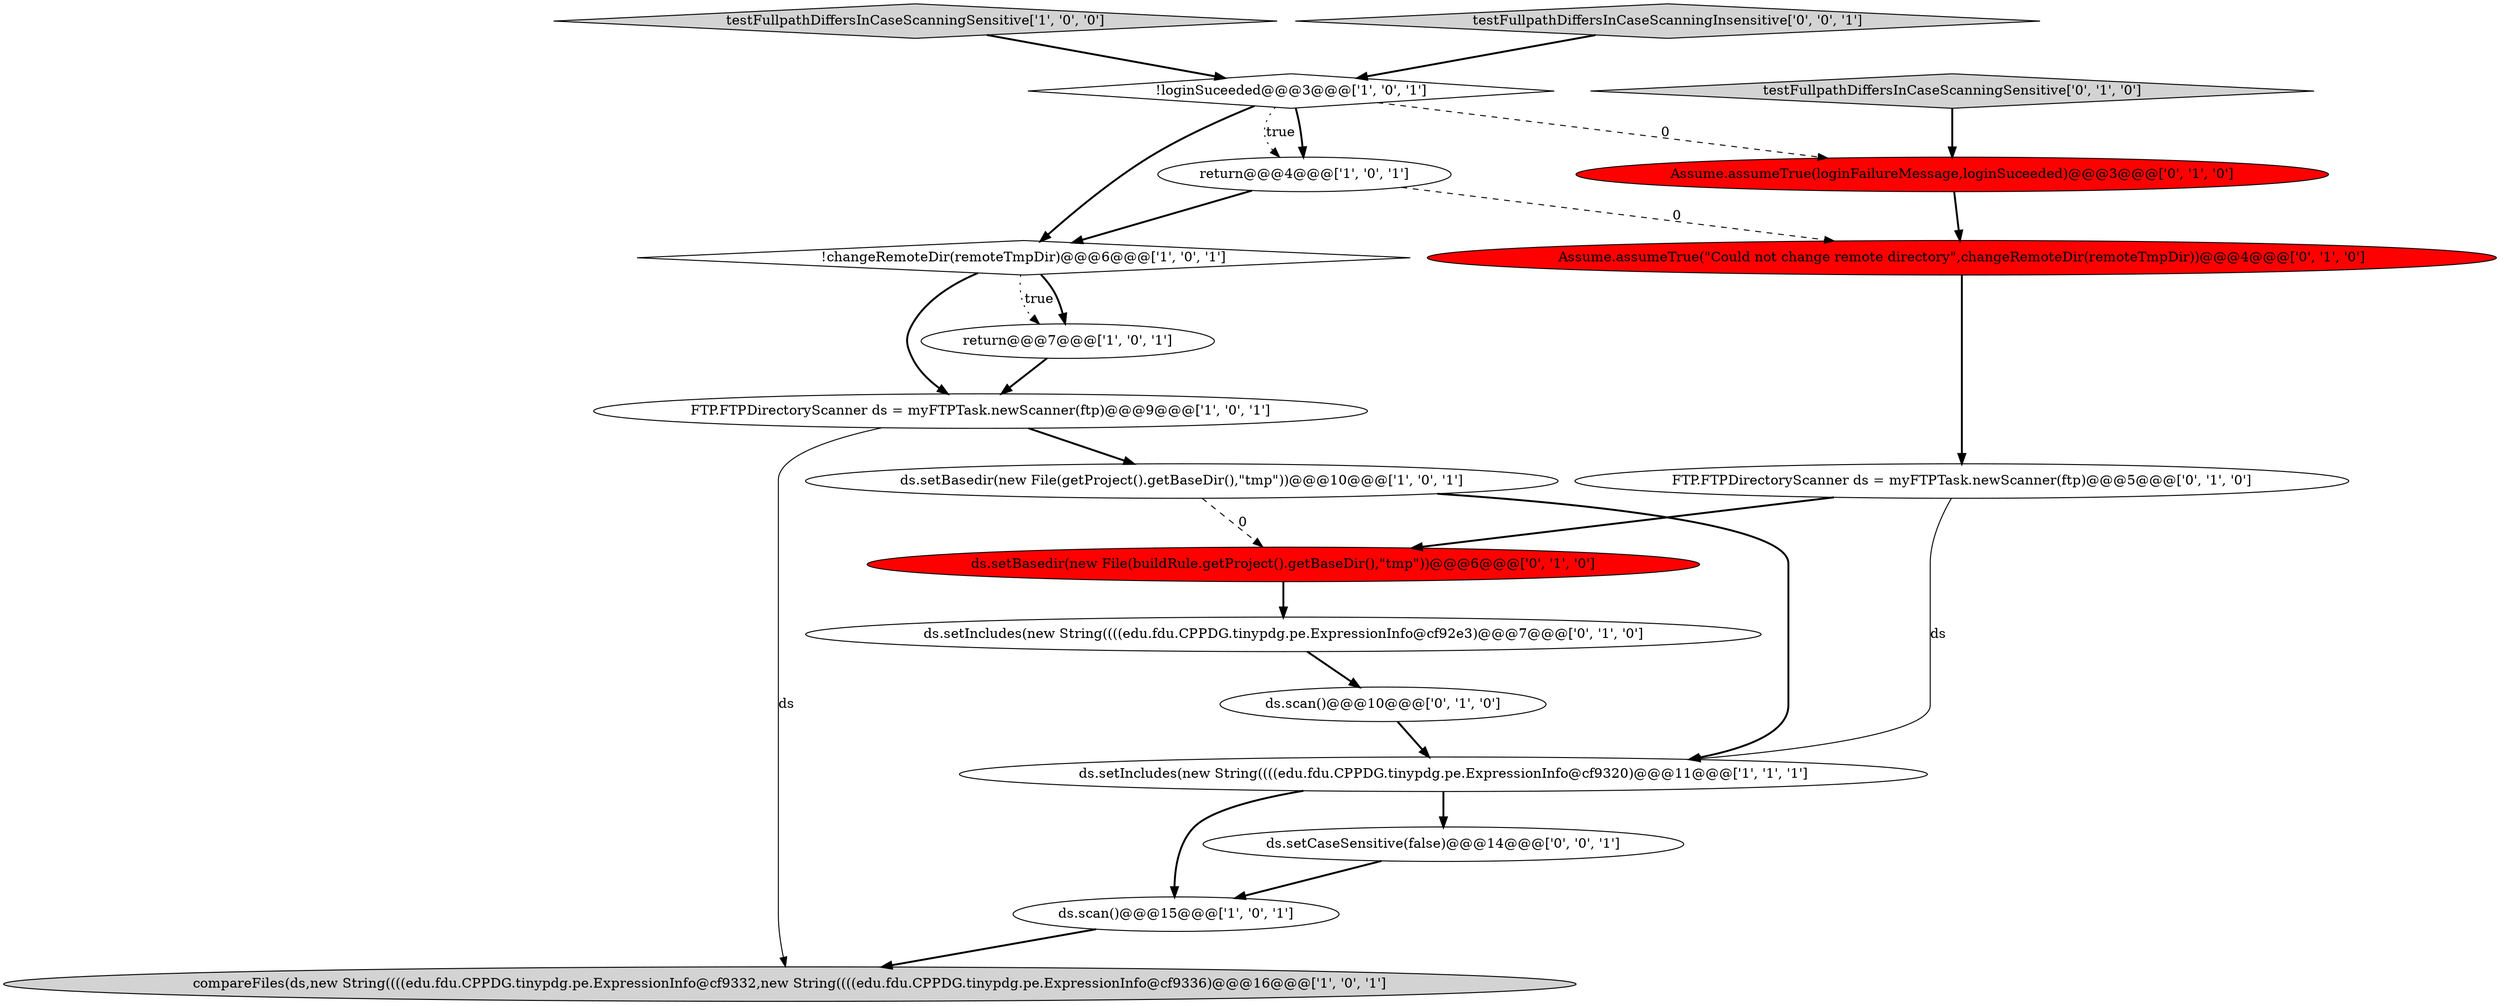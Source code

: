digraph {
6 [style = filled, label = "ds.scan()@@@15@@@['1', '0', '1']", fillcolor = white, shape = ellipse image = "AAA0AAABBB1BBB"];
1 [style = filled, label = "return@@@4@@@['1', '0', '1']", fillcolor = white, shape = ellipse image = "AAA0AAABBB1BBB"];
2 [style = filled, label = "ds.setIncludes(new String((((edu.fdu.CPPDG.tinypdg.pe.ExpressionInfo@cf9320)@@@11@@@['1', '1', '1']", fillcolor = white, shape = ellipse image = "AAA0AAABBB1BBB"];
11 [style = filled, label = "ds.setBasedir(new File(buildRule.getProject().getBaseDir(),\"tmp\"))@@@6@@@['0', '1', '0']", fillcolor = red, shape = ellipse image = "AAA1AAABBB2BBB"];
15 [style = filled, label = "testFullpathDiffersInCaseScanningSensitive['0', '1', '0']", fillcolor = lightgray, shape = diamond image = "AAA0AAABBB2BBB"];
3 [style = filled, label = "testFullpathDiffersInCaseScanningSensitive['1', '0', '0']", fillcolor = lightgray, shape = diamond image = "AAA0AAABBB1BBB"];
0 [style = filled, label = "!loginSuceeded@@@3@@@['1', '0', '1']", fillcolor = white, shape = diamond image = "AAA0AAABBB1BBB"];
12 [style = filled, label = "ds.scan()@@@10@@@['0', '1', '0']", fillcolor = white, shape = ellipse image = "AAA0AAABBB2BBB"];
4 [style = filled, label = "compareFiles(ds,new String((((edu.fdu.CPPDG.tinypdg.pe.ExpressionInfo@cf9332,new String((((edu.fdu.CPPDG.tinypdg.pe.ExpressionInfo@cf9336)@@@16@@@['1', '0', '1']", fillcolor = lightgray, shape = ellipse image = "AAA0AAABBB1BBB"];
13 [style = filled, label = "Assume.assumeTrue(\"Could not change remote directory\",changeRemoteDir(remoteTmpDir))@@@4@@@['0', '1', '0']", fillcolor = red, shape = ellipse image = "AAA1AAABBB2BBB"];
16 [style = filled, label = "FTP.FTPDirectoryScanner ds = myFTPTask.newScanner(ftp)@@@5@@@['0', '1', '0']", fillcolor = white, shape = ellipse image = "AAA0AAABBB2BBB"];
10 [style = filled, label = "ds.setIncludes(new String((((edu.fdu.CPPDG.tinypdg.pe.ExpressionInfo@cf92e3)@@@7@@@['0', '1', '0']", fillcolor = white, shape = ellipse image = "AAA0AAABBB2BBB"];
18 [style = filled, label = "testFullpathDiffersInCaseScanningInsensitive['0', '0', '1']", fillcolor = lightgray, shape = diamond image = "AAA0AAABBB3BBB"];
5 [style = filled, label = "return@@@7@@@['1', '0', '1']", fillcolor = white, shape = ellipse image = "AAA0AAABBB1BBB"];
17 [style = filled, label = "ds.setCaseSensitive(false)@@@14@@@['0', '0', '1']", fillcolor = white, shape = ellipse image = "AAA0AAABBB3BBB"];
9 [style = filled, label = "ds.setBasedir(new File(getProject().getBaseDir(),\"tmp\"))@@@10@@@['1', '0', '1']", fillcolor = white, shape = ellipse image = "AAA0AAABBB1BBB"];
8 [style = filled, label = "FTP.FTPDirectoryScanner ds = myFTPTask.newScanner(ftp)@@@9@@@['1', '0', '1']", fillcolor = white, shape = ellipse image = "AAA0AAABBB1BBB"];
14 [style = filled, label = "Assume.assumeTrue(loginFailureMessage,loginSuceeded)@@@3@@@['0', '1', '0']", fillcolor = red, shape = ellipse image = "AAA1AAABBB2BBB"];
7 [style = filled, label = "!changeRemoteDir(remoteTmpDir)@@@6@@@['1', '0', '1']", fillcolor = white, shape = diamond image = "AAA0AAABBB1BBB"];
2->17 [style = bold, label=""];
5->8 [style = bold, label=""];
16->11 [style = bold, label=""];
15->14 [style = bold, label=""];
17->6 [style = bold, label=""];
9->2 [style = bold, label=""];
2->6 [style = bold, label=""];
7->8 [style = bold, label=""];
1->7 [style = bold, label=""];
13->16 [style = bold, label=""];
3->0 [style = bold, label=""];
8->4 [style = solid, label="ds"];
0->7 [style = bold, label=""];
7->5 [style = dotted, label="true"];
1->13 [style = dashed, label="0"];
0->14 [style = dashed, label="0"];
6->4 [style = bold, label=""];
12->2 [style = bold, label=""];
7->5 [style = bold, label=""];
11->10 [style = bold, label=""];
10->12 [style = bold, label=""];
0->1 [style = bold, label=""];
8->9 [style = bold, label=""];
9->11 [style = dashed, label="0"];
16->2 [style = solid, label="ds"];
14->13 [style = bold, label=""];
18->0 [style = bold, label=""];
0->1 [style = dotted, label="true"];
}
